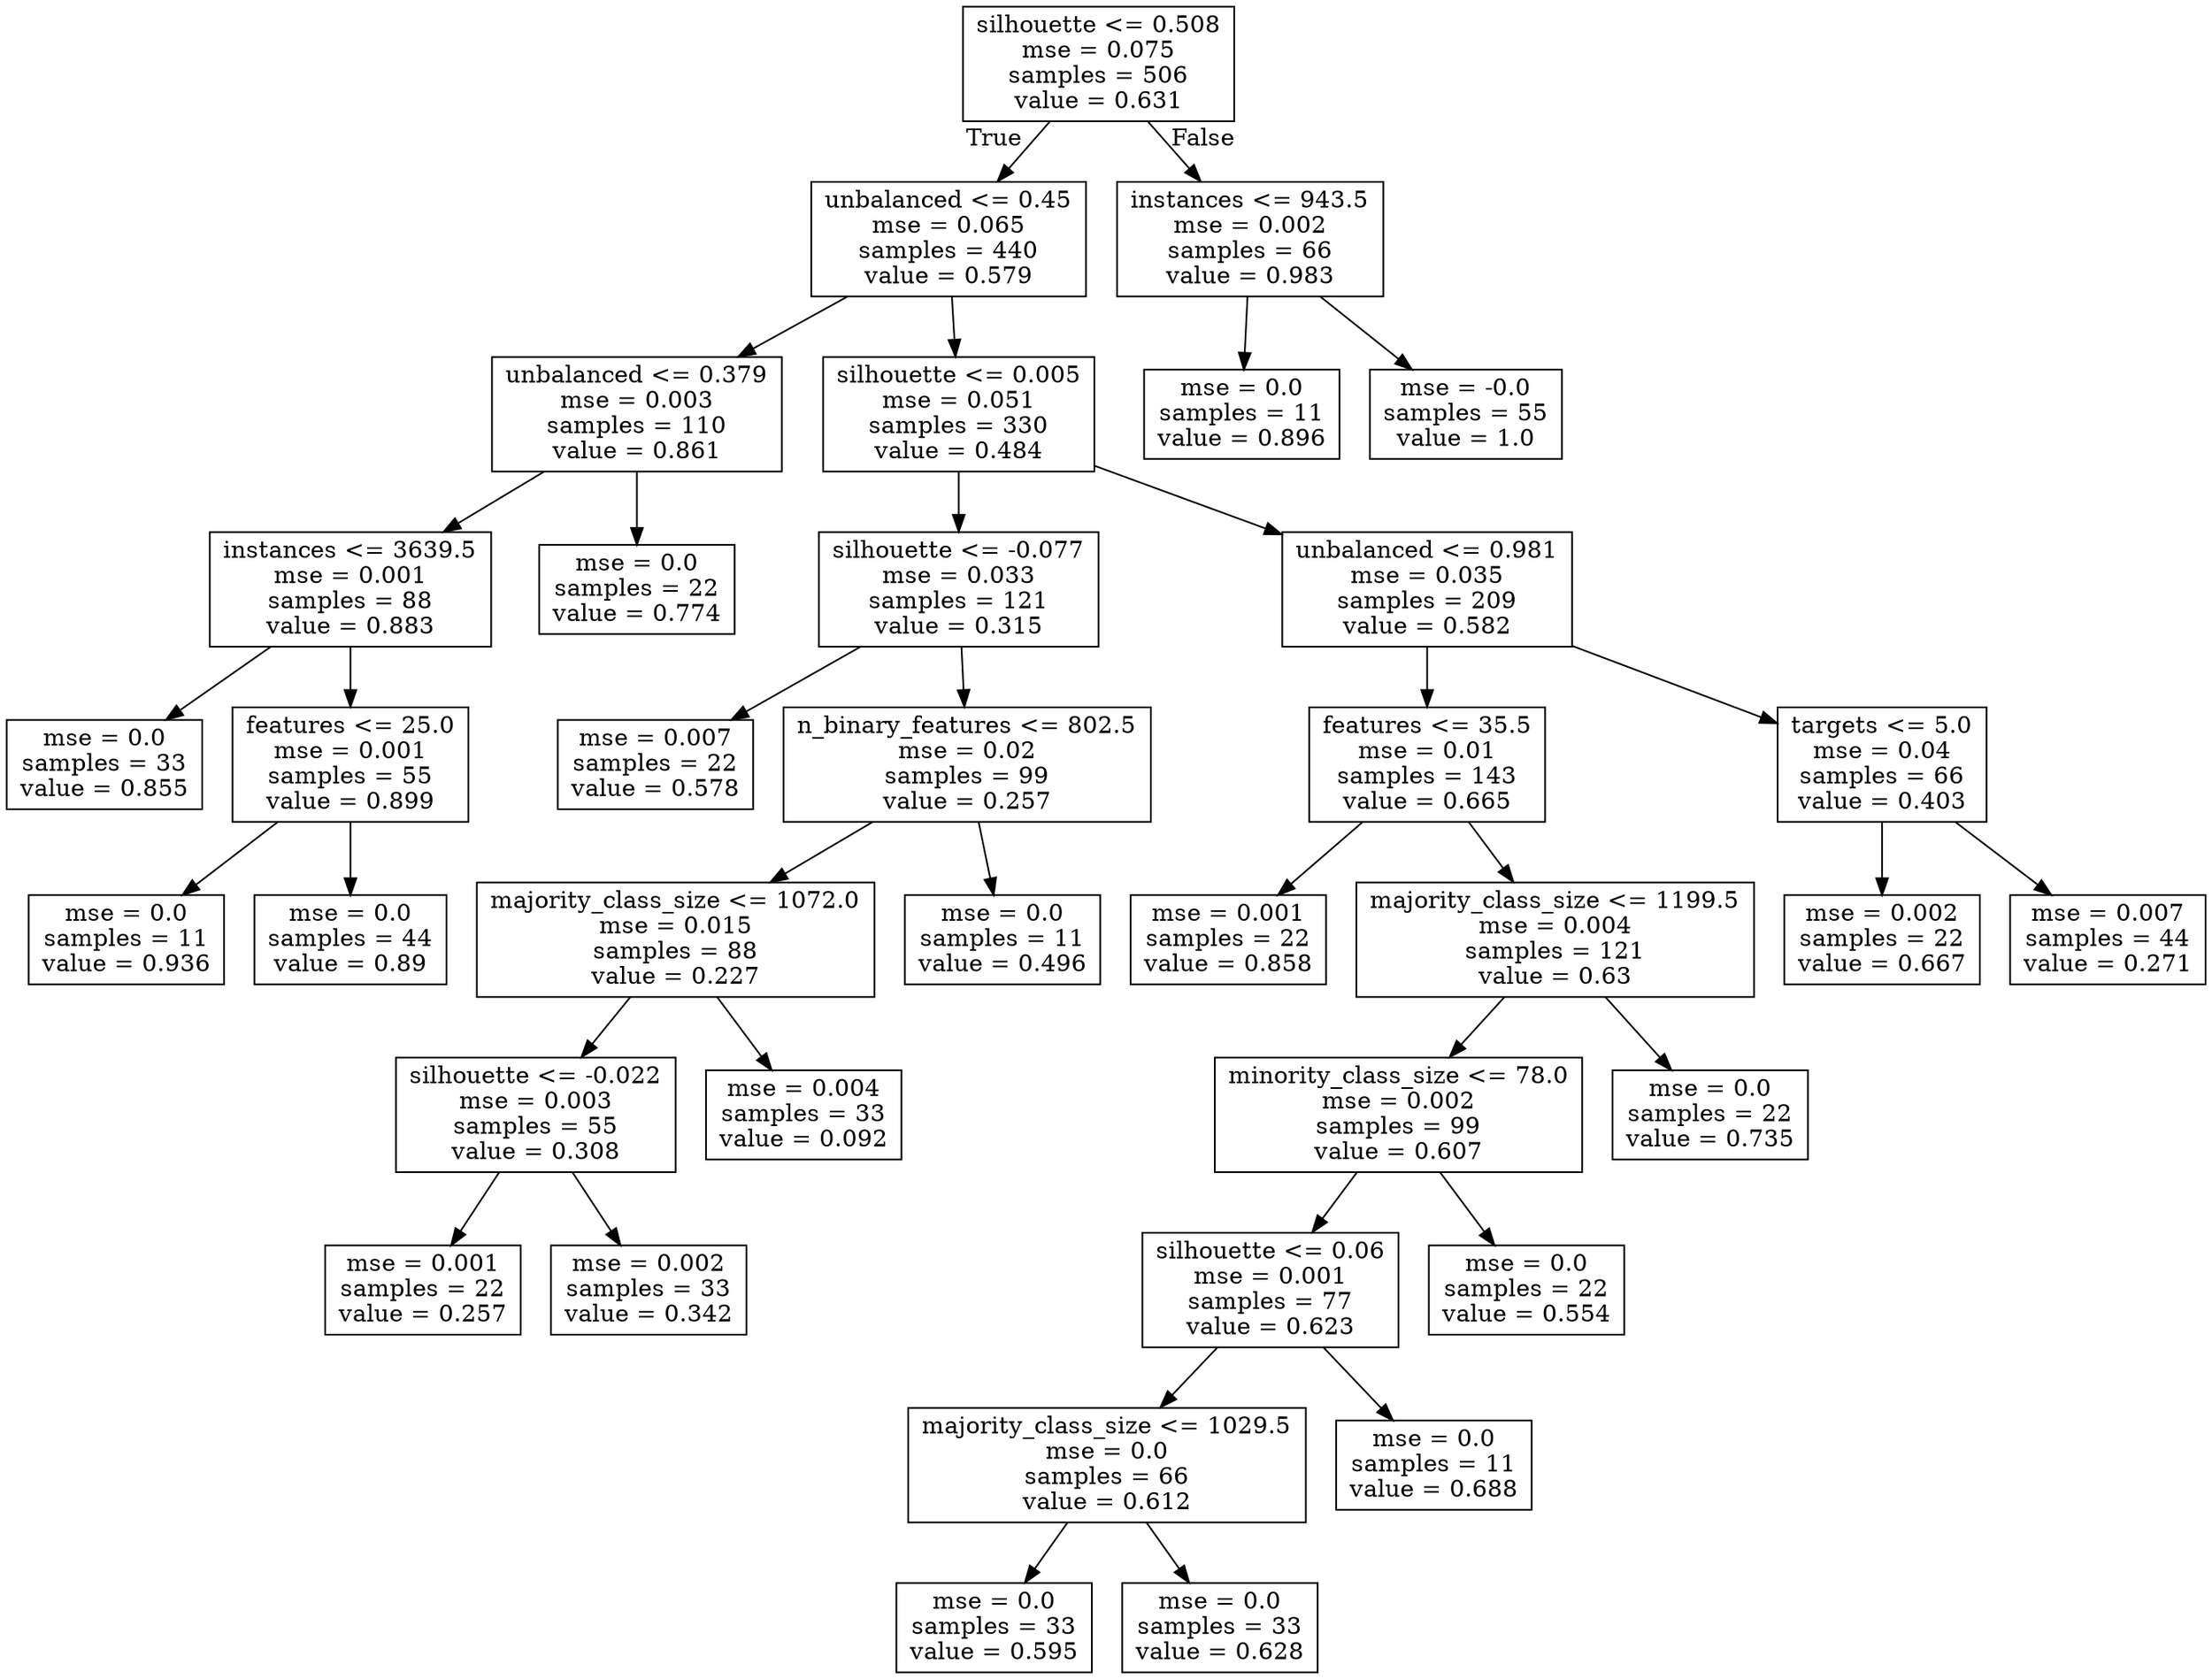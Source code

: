 digraph Tree {
node [shape=box] ;
0 [label="silhouette <= 0.508\nmse = 0.075\nsamples = 506\nvalue = 0.631"] ;
1 [label="unbalanced <= 0.45\nmse = 0.065\nsamples = 440\nvalue = 0.579"] ;
0 -> 1 [labeldistance=2.5, labelangle=45, headlabel="True"] ;
2 [label="unbalanced <= 0.379\nmse = 0.003\nsamples = 110\nvalue = 0.861"] ;
1 -> 2 ;
3 [label="instances <= 3639.5\nmse = 0.001\nsamples = 88\nvalue = 0.883"] ;
2 -> 3 ;
4 [label="mse = 0.0\nsamples = 33\nvalue = 0.855"] ;
3 -> 4 ;
5 [label="features <= 25.0\nmse = 0.001\nsamples = 55\nvalue = 0.899"] ;
3 -> 5 ;
6 [label="mse = 0.0\nsamples = 11\nvalue = 0.936"] ;
5 -> 6 ;
7 [label="mse = 0.0\nsamples = 44\nvalue = 0.89"] ;
5 -> 7 ;
8 [label="mse = 0.0\nsamples = 22\nvalue = 0.774"] ;
2 -> 8 ;
9 [label="silhouette <= 0.005\nmse = 0.051\nsamples = 330\nvalue = 0.484"] ;
1 -> 9 ;
10 [label="silhouette <= -0.077\nmse = 0.033\nsamples = 121\nvalue = 0.315"] ;
9 -> 10 ;
11 [label="mse = 0.007\nsamples = 22\nvalue = 0.578"] ;
10 -> 11 ;
12 [label="n_binary_features <= 802.5\nmse = 0.02\nsamples = 99\nvalue = 0.257"] ;
10 -> 12 ;
13 [label="majority_class_size <= 1072.0\nmse = 0.015\nsamples = 88\nvalue = 0.227"] ;
12 -> 13 ;
14 [label="silhouette <= -0.022\nmse = 0.003\nsamples = 55\nvalue = 0.308"] ;
13 -> 14 ;
15 [label="mse = 0.001\nsamples = 22\nvalue = 0.257"] ;
14 -> 15 ;
16 [label="mse = 0.002\nsamples = 33\nvalue = 0.342"] ;
14 -> 16 ;
17 [label="mse = 0.004\nsamples = 33\nvalue = 0.092"] ;
13 -> 17 ;
18 [label="mse = 0.0\nsamples = 11\nvalue = 0.496"] ;
12 -> 18 ;
19 [label="unbalanced <= 0.981\nmse = 0.035\nsamples = 209\nvalue = 0.582"] ;
9 -> 19 ;
20 [label="features <= 35.5\nmse = 0.01\nsamples = 143\nvalue = 0.665"] ;
19 -> 20 ;
21 [label="mse = 0.001\nsamples = 22\nvalue = 0.858"] ;
20 -> 21 ;
22 [label="majority_class_size <= 1199.5\nmse = 0.004\nsamples = 121\nvalue = 0.63"] ;
20 -> 22 ;
23 [label="minority_class_size <= 78.0\nmse = 0.002\nsamples = 99\nvalue = 0.607"] ;
22 -> 23 ;
24 [label="silhouette <= 0.06\nmse = 0.001\nsamples = 77\nvalue = 0.623"] ;
23 -> 24 ;
25 [label="majority_class_size <= 1029.5\nmse = 0.0\nsamples = 66\nvalue = 0.612"] ;
24 -> 25 ;
26 [label="mse = 0.0\nsamples = 33\nvalue = 0.595"] ;
25 -> 26 ;
27 [label="mse = 0.0\nsamples = 33\nvalue = 0.628"] ;
25 -> 27 ;
28 [label="mse = 0.0\nsamples = 11\nvalue = 0.688"] ;
24 -> 28 ;
29 [label="mse = 0.0\nsamples = 22\nvalue = 0.554"] ;
23 -> 29 ;
30 [label="mse = 0.0\nsamples = 22\nvalue = 0.735"] ;
22 -> 30 ;
31 [label="targets <= 5.0\nmse = 0.04\nsamples = 66\nvalue = 0.403"] ;
19 -> 31 ;
32 [label="mse = 0.002\nsamples = 22\nvalue = 0.667"] ;
31 -> 32 ;
33 [label="mse = 0.007\nsamples = 44\nvalue = 0.271"] ;
31 -> 33 ;
34 [label="instances <= 943.5\nmse = 0.002\nsamples = 66\nvalue = 0.983"] ;
0 -> 34 [labeldistance=2.5, labelangle=-45, headlabel="False"] ;
35 [label="mse = 0.0\nsamples = 11\nvalue = 0.896"] ;
34 -> 35 ;
36 [label="mse = -0.0\nsamples = 55\nvalue = 1.0"] ;
34 -> 36 ;
}